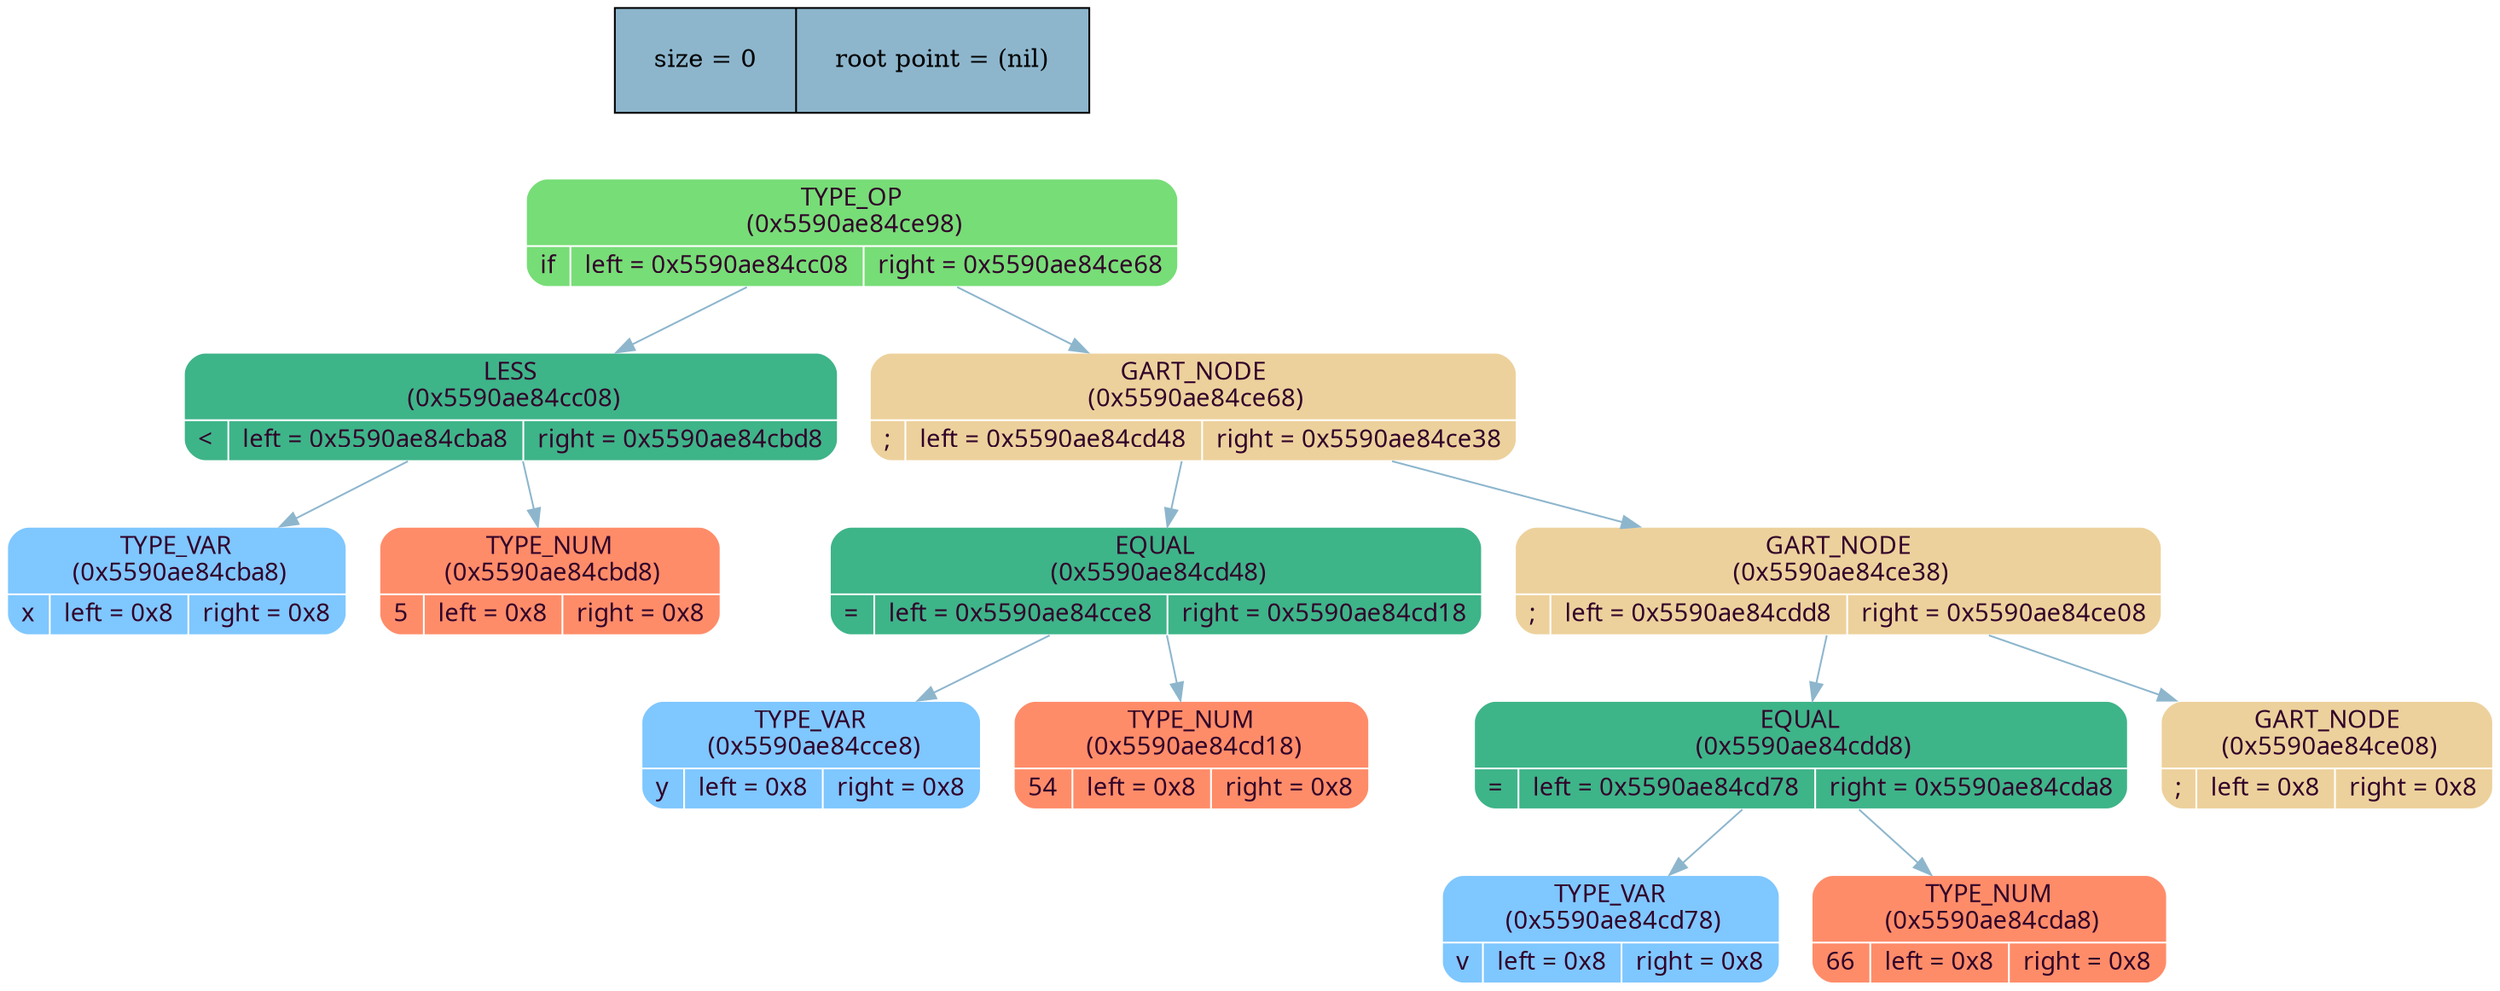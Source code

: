 digraph   
{
rankdir = ""
splines = "true"

node_stat [margin = "0.3*0.3", style = "filled", shape = "record", fillcolor = "#8DB6CD" label = " size = 0 | root point = (nil)"]
{rank = source; node_stat}

node0x5590ae84ce98 [shape = "Mrecord", fillcolor = "#77DD77", style = "filled", fontcolor = "#31032A", fontname = "Calibri", color = "white", label = "{TYPE_OP\n (0x5590ae84ce98)| {if |left = 0x5590ae84cc08 |right = 0x5590ae84ce68}}"]
node0x5590ae84ce98 -> node0x5590ae84cc08 [color = "#8DB6CD", style = "", constraint = true, fillcolor = "#8DB6CD",   fontcolor = "", fontname = "Calibri", label = ""];
node0x5590ae84cc08 [shape = "Mrecord", fillcolor = "#3EB489", style = "filled", fontcolor = "#31032A", fontname = "Calibri", color = "white", label = "{LESS\n (0x5590ae84cc08)| {\< |left = 0x5590ae84cba8 |right = 0x5590ae84cbd8}}"]
node0x5590ae84cc08 -> node0x5590ae84cba8 [color = "#8DB6CD", style = "", constraint = true, fillcolor = "#8DB6CD",   fontcolor = "", fontname = "Calibri", label = ""];
node0x5590ae84cba8 [shape = "Mrecord", fillcolor = "#7FC7FF", style = "filled", fontcolor = "#31032A", fontname = "Calibri", color = "white", label = "{TYPE_VAR\n (0x5590ae84cba8)| {x |left = 0x8 |right = 0x8}}"]
node0x5590ae84cc08 -> node0x5590ae84cbd8 [color = "#8DB6CD", style = "", constraint = true, fillcolor = "#8DB6CD",   fontcolor = "", fontname = "Calibri", label = ""];
node0x5590ae84cbd8 [shape = "Mrecord", fillcolor = "#FF8C69", style = "filled", fontcolor = "#31032A", fontname = "Calibri", color = "white", label = "{TYPE_NUM\n (0x5590ae84cbd8)| {5 |left = 0x8 |right = 0x8}}"]
node0x5590ae84ce98 -> node0x5590ae84ce68 [color = "#8DB6CD", style = "", constraint = true, fillcolor = "#8DB6CD",   fontcolor = "", fontname = "Calibri", label = ""];
node0x5590ae84ce68 [shape = "Mrecord", fillcolor = "#EDD19C", style = "filled", fontcolor = "#31032A", fontname = "Calibri", color = "white", label = "{GART_NODE\n (0x5590ae84ce68)| {; |left = 0x5590ae84cd48 |right = 0x5590ae84ce38}}"]
node0x5590ae84ce68 -> node0x5590ae84cd48 [color = "#8DB6CD", style = "", constraint = true, fillcolor = "#8DB6CD",   fontcolor = "", fontname = "Calibri", label = ""];
node0x5590ae84cd48 [shape = "Mrecord", fillcolor = "#3EB489", style = "filled", fontcolor = "#31032A", fontname = "Calibri", color = "white", label = "{EQUAL\n (0x5590ae84cd48)| {= |left = 0x5590ae84cce8 |right = 0x5590ae84cd18}}"]
node0x5590ae84cd48 -> node0x5590ae84cce8 [color = "#8DB6CD", style = "", constraint = true, fillcolor = "#8DB6CD",   fontcolor = "", fontname = "Calibri", label = ""];
node0x5590ae84cce8 [shape = "Mrecord", fillcolor = "#7FC7FF", style = "filled", fontcolor = "#31032A", fontname = "Calibri", color = "white", label = "{TYPE_VAR\n (0x5590ae84cce8)| {y |left = 0x8 |right = 0x8}}"]
node0x5590ae84cd48 -> node0x5590ae84cd18 [color = "#8DB6CD", style = "", constraint = true, fillcolor = "#8DB6CD",   fontcolor = "", fontname = "Calibri", label = ""];
node0x5590ae84cd18 [shape = "Mrecord", fillcolor = "#FF8C69", style = "filled", fontcolor = "#31032A", fontname = "Calibri", color = "white", label = "{TYPE_NUM\n (0x5590ae84cd18)| {54 |left = 0x8 |right = 0x8}}"]
node0x5590ae84ce68 -> node0x5590ae84ce38 [color = "#8DB6CD", style = "", constraint = true, fillcolor = "#8DB6CD",   fontcolor = "", fontname = "Calibri", label = ""];
node0x5590ae84ce38 [shape = "Mrecord", fillcolor = "#EDD19C", style = "filled", fontcolor = "#31032A", fontname = "Calibri", color = "white", label = "{GART_NODE\n (0x5590ae84ce38)| {; |left = 0x5590ae84cdd8 |right = 0x5590ae84ce08}}"]
node0x5590ae84ce38 -> node0x5590ae84cdd8 [color = "#8DB6CD", style = "", constraint = true, fillcolor = "#8DB6CD",   fontcolor = "", fontname = "Calibri", label = ""];
node0x5590ae84cdd8 [shape = "Mrecord", fillcolor = "#3EB489", style = "filled", fontcolor = "#31032A", fontname = "Calibri", color = "white", label = "{EQUAL\n (0x5590ae84cdd8)| {= |left = 0x5590ae84cd78 |right = 0x5590ae84cda8}}"]
node0x5590ae84cdd8 -> node0x5590ae84cd78 [color = "#8DB6CD", style = "", constraint = true, fillcolor = "#8DB6CD",   fontcolor = "", fontname = "Calibri", label = ""];
node0x5590ae84cd78 [shape = "Mrecord", fillcolor = "#7FC7FF", style = "filled", fontcolor = "#31032A", fontname = "Calibri", color = "white", label = "{TYPE_VAR\n (0x5590ae84cd78)| {v |left = 0x8 |right = 0x8}}"]
node0x5590ae84cdd8 -> node0x5590ae84cda8 [color = "#8DB6CD", style = "", constraint = true, fillcolor = "#8DB6CD",   fontcolor = "", fontname = "Calibri", label = ""];
node0x5590ae84cda8 [shape = "Mrecord", fillcolor = "#FF8C69", style = "filled", fontcolor = "#31032A", fontname = "Calibri", color = "white", label = "{TYPE_NUM\n (0x5590ae84cda8)| {66 |left = 0x8 |right = 0x8}}"]
node0x5590ae84ce38 -> node0x5590ae84ce08 [color = "#8DB6CD", style = "", constraint = true, fillcolor = "#8DB6CD",   fontcolor = "", fontname = "Calibri", label = ""];
node0x5590ae84ce08 [shape = "Mrecord", fillcolor = "#EDD19C", style = "filled", fontcolor = "#31032A", fontname = "Calibri", color = "white", label = "{GART_NODE\n (0x5590ae84ce08)| {; |left = 0x8 |right = 0x8}}"]
}
